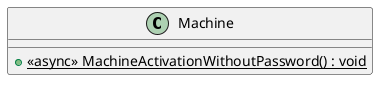 @startuml
class Machine {
    + {static} <<async>> MachineActivationWithoutPassword() : void
}
@enduml
